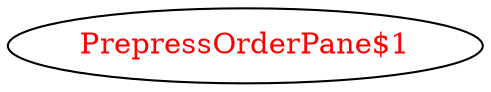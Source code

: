 digraph dependencyGraph {
 concentrate=true;
 ranksep="2.0";
 rankdir="LR"; 
 splines="ortho";
"PrepressOrderPane$1" [fontcolor="red"];
}